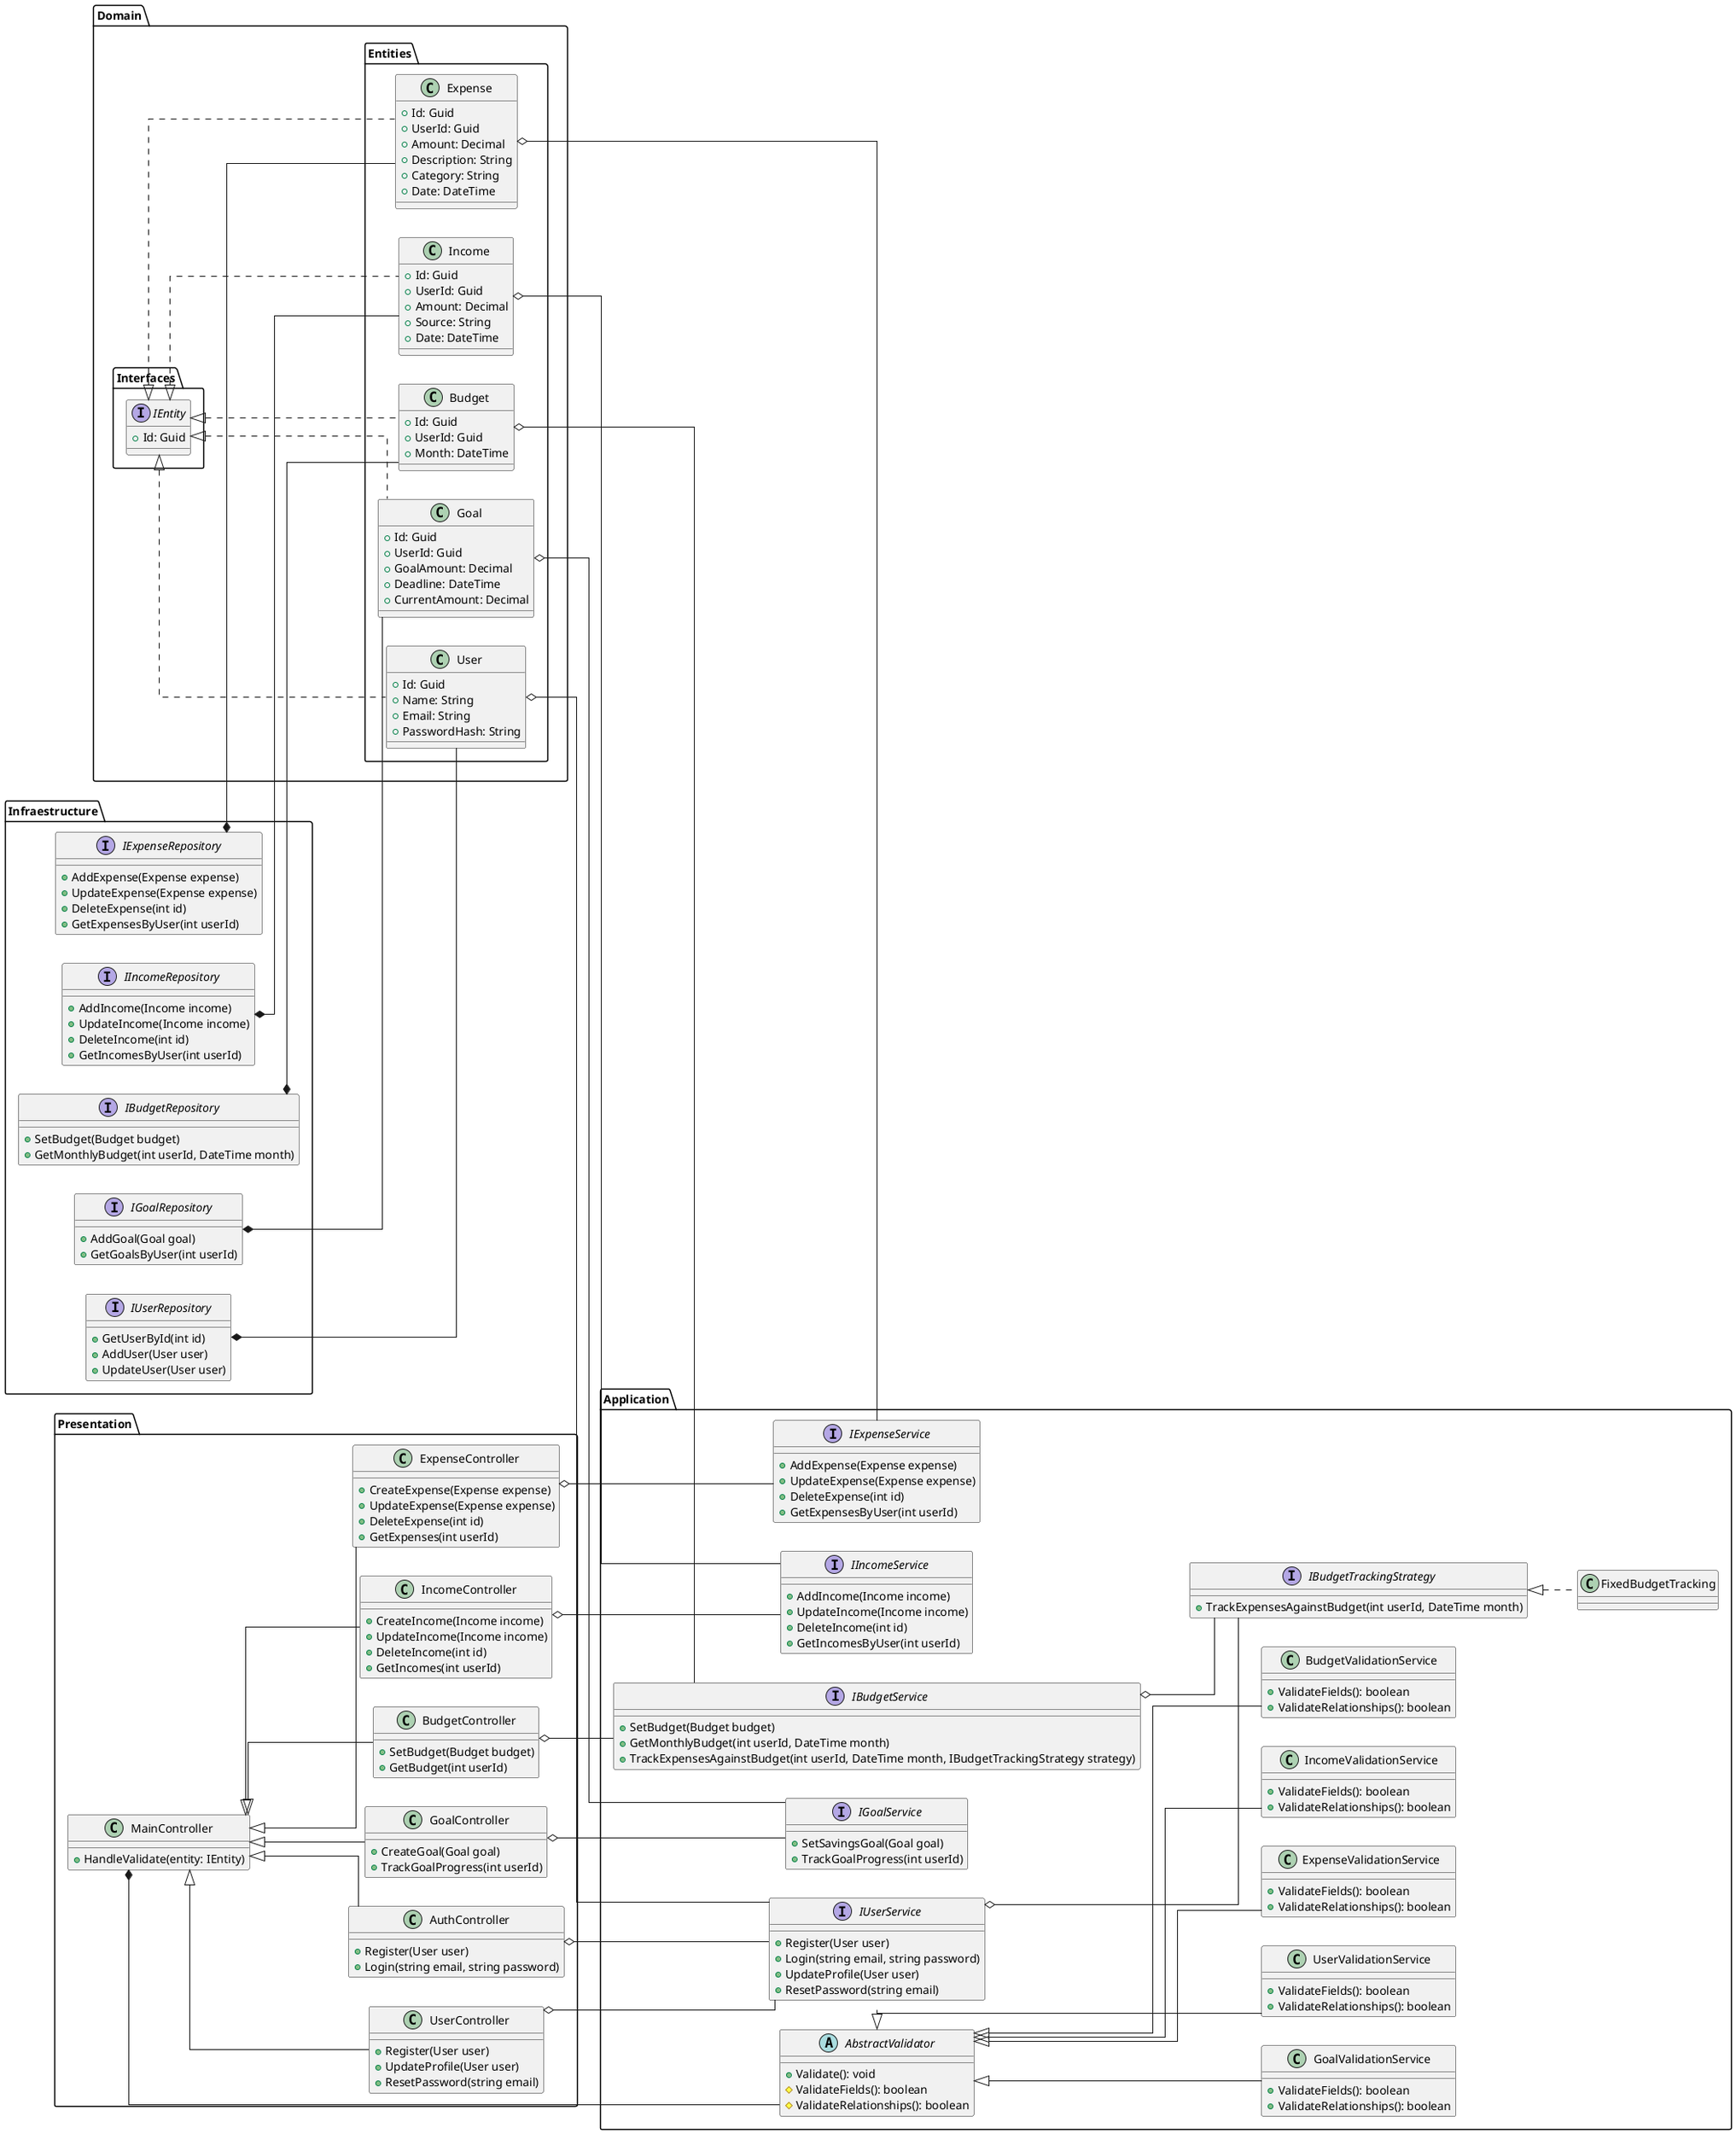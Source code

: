 @startuml ExpenseTrackerGroup4

left to right direction

skinparam linetype ortho

!define ENTITY class
!define SERVICE interface
!define REPOSITORY interface
!define CONTROLLER class
!define FACTORY class

package Domain {
    package Interfaces {
        interface IEntity {
            + Id: Guid
        }
    }

    package Entities {
        ENTITY User {
            + Id: Guid
            + Name: String
            + Email: String
            + PasswordHash: String
        }

        ENTITY Expense {
            + Id: Guid
            + UserId: Guid
            + Amount: Decimal
            + Description: String
            + Category: String
            + Date: DateTime
        }

        ENTITY Income {
            + Id: Guid
            + UserId: Guid
            + Amount: Decimal
            + Source: String
            + Date: DateTime
        }

        ENTITY Budget {
            + Id: Guid
            + UserId: Guid
            + Month: DateTime
        }

        ENTITY Goal {
            + Id: Guid
            + UserId: Guid
            + GoalAmount: Decimal
            + Deadline: DateTime
            + CurrentAmount: Decimal
        }
    }
/' 
    '  Entities.User "1" o-- "0..*" Entities.Expense : owns >
    ' Entities.User "1" o-- "0..*" Entities.Income : owns >
    ' Entities.User "1" o-- "0..*" Entities.Budget : owns >
    ' Entities.User "1" o-- "0..*" Entities.Goal : owns > '/

    Interfaces.IEntity <|.. Entities.User
    Interfaces.IEntity <|.. Entities.Expense
    Interfaces.IEntity <|.. Entities.Income
    Interfaces.IEntity <|.. Entities.Budget
    Interfaces.IEntity <|.. Entities.Goal
}

package Application {
    interface IBudgetTrackingStrategy {
        + TrackExpensesAgainstBudget(int userId, DateTime month)
    }
    
    class FixedBudgetTracking implements IBudgetTrackingStrategy

     ABSTRACT class AbstractValidator {
        + Validate(): void
        # ValidateFields(): boolean
        # ValidateRelationships(): boolean
    }

    class UserValidationService extends AbstractValidator {
        + ValidateFields(): boolean
        + ValidateRelationships(): boolean
    }

    class ExpenseValidationService extends AbstractValidator {
        + ValidateFields(): boolean
        + ValidateRelationships(): boolean
    }

    class IncomeValidationService extends AbstractValidator {
        + ValidateFields(): boolean
        + ValidateRelationships(): boolean
    }

    class BudgetValidationService extends AbstractValidator {
        + ValidateFields(): boolean
        + ValidateRelationships(): boolean
    }

    class GoalValidationService extends AbstractValidator {
        + ValidateFields(): boolean
        + ValidateRelationships(): boolean
    } 

    SERVICE IUserService {
        + Register(User user)
        + Login(string email, string password)
        + UpdateProfile(User user)
        + ResetPassword(string email)
    }

    SERVICE IExpenseService {
        + AddExpense(Expense expense)
        + UpdateExpense(Expense expense)
        + DeleteExpense(int id)
        + GetExpensesByUser(int userId)
    }

    SERVICE IIncomeService {
        + AddIncome(Income income)
        + UpdateIncome(Income income)
        + DeleteIncome(int id)
        + GetIncomesByUser(int userId)
    }

    SERVICE IBudgetService {
        + SetBudget(Budget budget)
        + GetMonthlyBudget(int userId, DateTime month)
        + TrackExpensesAgainstBudget(int userId, DateTime month, IBudgetTrackingStrategy strategy)
    }

    SERVICE IGoalService {
        + SetSavingsGoal(Goal goal)
        + TrackGoalProgress(int userId)
    }
    
    IUserService o-- IBudgetTrackingStrategy
    IBudgetService o-- IBudgetTrackingStrategy
}

package Infraestructure {
    REPOSITORY IUserRepository {
        + GetUserById(int id)
        + AddUser(User user)
        + UpdateUser(User user)
    }

    REPOSITORY IExpenseRepository {
        + AddExpense(Expense expense)
        + UpdateExpense(Expense expense)
        + DeleteExpense(int id)
        + GetExpensesByUser(int userId)
    }

    REPOSITORY IIncomeRepository {
        + AddIncome(Income income)
        + UpdateIncome(Income income)
        + DeleteIncome(int id)
        + GetIncomesByUser(int userId)
    }

    REPOSITORY IBudgetRepository {
        + SetBudget(Budget budget)
        + GetMonthlyBudget(int userId, DateTime month)
    }

    REPOSITORY IGoalRepository {
        + AddGoal(Goal goal)
        + GetGoalsByUser(int userId)
    }
}

package Presentation {
    CONTROLLER UserController extends MainController{
        + Register(User user)
        + UpdateProfile(User user)
        + ResetPassword(string email)
    }

    CONTROLLER ExpenseController extends MainController{
        + CreateExpense(Expense expense)
        + UpdateExpense(Expense expense)
        + DeleteExpense(int id)
        + GetExpenses(int userId)
    }

    CONTROLLER IncomeController extends MainController{
        + CreateIncome(Income income)
        + UpdateIncome(Income income)
        + DeleteIncome(int id)
        + GetIncomes(int userId)
    }

    CONTROLLER BudgetController extends MainController{
        + SetBudget(Budget budget)
        + GetBudget(int userId)
    }

    CONTROLLER GoalController extends MainController{
        + CreateGoal(Goal goal)
        + TrackGoalProgress(int userId)
    }

    CONTROLLER AuthController extends MainController{
        + Register(User user)
        + Login(string email, string password)
    }

    CONTROLLER MainController {
        + HandleValidate(entity: IEntity)
    }

    UserController o-- IUserService
    ExpenseController o-- IExpenseService
    IncomeController o-- IIncomeService
    BudgetController o-- IBudgetService
    GoalController o-- IGoalService
    AuthController o-- IUserService
}

User o-- IUserService 
Expense o-- IExpenseService
Income o-- IIncomeService
Budget o-- IBudgetService
Goal o-- IGoalService

IUserRepository *-- User
IExpenseRepository *-- Expense
IIncomeRepository *-- Income
IBudgetRepository *-- Budget
IGoalRepository *-- Goal

MainController *-- AbstractValidator

@enduml
